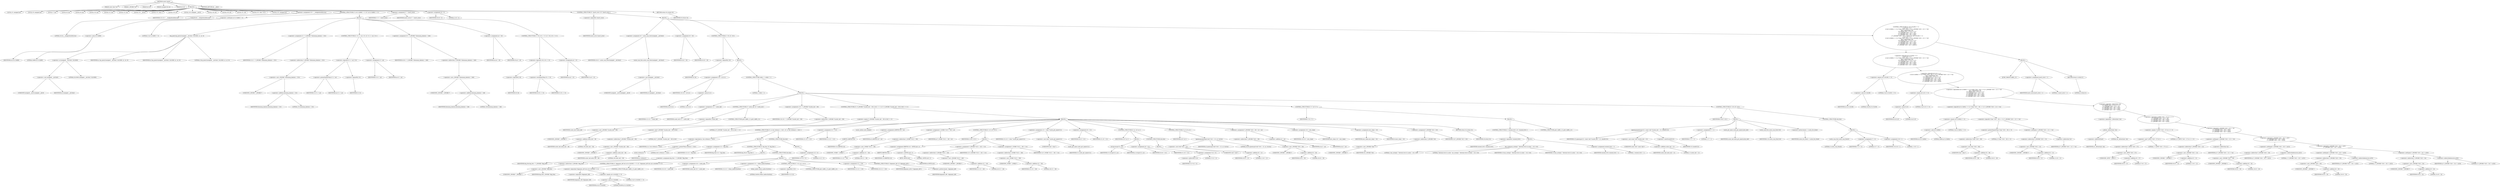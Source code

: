 digraph cache_insert {  
"1000118" [label = "(METHOD,cache_insert)" ]
"1000119" [label = "(PARAM,const char *a1)" ]
"1000120" [label = "(PARAM,_DWORD *a2)" ]
"1000121" [label = "(PARAM,int a3)" ]
"1000122" [label = "(PARAM,unsigned int a4)" ]
"1000123" [label = "(PARAM,int a5)" ]
"1000124" [label = "(BLOCK,,)" ]
"1000125" [label = "(LOCAL,v5: unsigned int)" ]
"1000126" [label = "(LOCAL,v6: unsigned int)" ]
"1000127" [label = "(LOCAL,v7: int)" ]
"1000128" [label = "(LOCAL,v8: int)" ]
"1000129" [label = "(LOCAL,v9: int)" ]
"1000130" [label = "(LOCAL,v10: int)" ]
"1000131" [label = "(LOCAL,v12: int)" ]
"1000132" [label = "(LOCAL,v13: int)" ]
"1000133" [label = "(LOCAL,v14: __int16)" ]
"1000134" [label = "(LOCAL,v15: char *)" ]
"1000135" [label = "(LOCAL,v16: int)" ]
"1000136" [label = "(LOCAL,v18: unsigned __int16)" ]
"1000137" [label = "(LOCAL,v19: int)" ]
"1000138" [label = "(LOCAL,v20: int)" ]
"1000139" [label = "(LOCAL,v21: int)" ]
"1000140" [label = "(LOCAL,v22: char [ 16 ])" ]
"1000141" [label = "(LOCAL,v23: unsigned int)" ]
"1000142" [label = "(<operator>.assignment,v23 = __readgsdword(0x14u))" ]
"1000143" [label = "(IDENTIFIER,v23,v23 = __readgsdword(0x14u))" ]
"1000144" [label = "(__readgsdword,__readgsdword(0x14u))" ]
"1000145" [label = "(LITERAL,0x14u,__readgsdword(0x14u))" ]
"1000146" [label = "(CONTROL_STRUCTURE,if ( (a5 & 0x980) != 0 ),if ( (a5 & 0x980) != 0 ))" ]
"1000147" [label = "(<operator>.notEquals,(a5 & 0x980) != 0)" ]
"1000148" [label = "(<operator>.and,a5 & 0x980)" ]
"1000149" [label = "(IDENTIFIER,a5,a5 & 0x980)" ]
"1000150" [label = "(LITERAL,0x980,a5 & 0x980)" ]
"1000151" [label = "(LITERAL,0,(a5 & 0x980) != 0)" ]
"1000152" [label = "(BLOCK,,)" ]
"1000153" [label = "(log_query,log_query((unsigned __int16)a5 | 0x10000, a1, a2, 0))" ]
"1000154" [label = "(<operator>.or,(unsigned __int16)a5 | 0x10000)" ]
"1000155" [label = "(<operator>.cast,(unsigned __int16)a5)" ]
"1000156" [label = "(UNKNOWN,unsigned __int16,unsigned __int16)" ]
"1000157" [label = "(IDENTIFIER,a5,(unsigned __int16)a5)" ]
"1000158" [label = "(LITERAL,0x10000,(unsigned __int16)a5 | 0x10000)" ]
"1000159" [label = "(IDENTIFIER,a1,log_query((unsigned __int16)a5 | 0x10000, a1, a2, 0))" ]
"1000160" [label = "(IDENTIFIER,a2,log_query((unsigned __int16)a5 | 0x10000, a1, a2, 0))" ]
"1000161" [label = "(LITERAL,0,log_query((unsigned __int16)a5 | 0x10000, a1, a2, 0))" ]
"1000162" [label = "(<operator>.assignment,v5 = *(_DWORD *)(dnsmasq_daemon + 252))" ]
"1000163" [label = "(IDENTIFIER,v5,v5 = *(_DWORD *)(dnsmasq_daemon + 252))" ]
"1000164" [label = "(<operator>.indirection,*(_DWORD *)(dnsmasq_daemon + 252))" ]
"1000165" [label = "(<operator>.cast,(_DWORD *)(dnsmasq_daemon + 252))" ]
"1000166" [label = "(UNKNOWN,_DWORD *,_DWORD *)" ]
"1000167" [label = "(<operator>.addition,dnsmasq_daemon + 252)" ]
"1000168" [label = "(IDENTIFIER,dnsmasq_daemon,dnsmasq_daemon + 252)" ]
"1000169" [label = "(LITERAL,252,dnsmasq_daemon + 252)" ]
"1000170" [label = "(CONTROL_STRUCTURE,if ( v5 >= a4 || !v5 ),if ( v5 >= a4 || !v5 ))" ]
"1000171" [label = "(<operator>.logicalOr,v5 >= a4 || !v5)" ]
"1000172" [label = "(<operator>.greaterEqualsThan,v5 >= a4)" ]
"1000173" [label = "(IDENTIFIER,v5,v5 >= a4)" ]
"1000174" [label = "(IDENTIFIER,a4,v5 >= a4)" ]
"1000175" [label = "(<operator>.logicalNot,!v5)" ]
"1000176" [label = "(IDENTIFIER,v5,!v5)" ]
"1000177" [label = "(<operator>.assignment,v5 = a4)" ]
"1000178" [label = "(IDENTIFIER,v5,v5 = a4)" ]
"1000179" [label = "(IDENTIFIER,a4,v5 = a4)" ]
"1000180" [label = "(<operator>.assignment,v6 = *(_DWORD *)(dnsmasq_daemon + 248))" ]
"1000181" [label = "(IDENTIFIER,v6,v6 = *(_DWORD *)(dnsmasq_daemon + 248))" ]
"1000182" [label = "(<operator>.indirection,*(_DWORD *)(dnsmasq_daemon + 248))" ]
"1000183" [label = "(<operator>.cast,(_DWORD *)(dnsmasq_daemon + 248))" ]
"1000184" [label = "(UNKNOWN,_DWORD *,_DWORD *)" ]
"1000185" [label = "(<operator>.addition,dnsmasq_daemon + 248)" ]
"1000186" [label = "(IDENTIFIER,dnsmasq_daemon,dnsmasq_daemon + 248)" ]
"1000187" [label = "(LITERAL,248,dnsmasq_daemon + 248)" ]
"1000188" [label = "(<operator>.assignment,a4 = v6)" ]
"1000189" [label = "(IDENTIFIER,a4,a4 = v6)" ]
"1000190" [label = "(IDENTIFIER,v6,a4 = v6)" ]
"1000191" [label = "(CONTROL_STRUCTURE,if ( !v6 || v6 <= v5 ),if ( !v6 || v6 <= v5 ))" ]
"1000192" [label = "(<operator>.logicalOr,!v6 || v6 <= v5)" ]
"1000193" [label = "(<operator>.logicalNot,!v6)" ]
"1000194" [label = "(IDENTIFIER,v6,!v6)" ]
"1000195" [label = "(<operator>.lessEqualsThan,v6 <= v5)" ]
"1000196" [label = "(IDENTIFIER,v6,v6 <= v5)" ]
"1000197" [label = "(IDENTIFIER,v5,v6 <= v5)" ]
"1000198" [label = "(<operator>.assignment,a4 = v5)" ]
"1000199" [label = "(IDENTIFIER,a4,a4 = v5)" ]
"1000200" [label = "(IDENTIFIER,v5,a4 = v5)" ]
"1000201" [label = "(<operator>.assignment,v7 = insert_error)" ]
"1000202" [label = "(IDENTIFIER,v7,v7 = insert_error)" ]
"1000203" [label = "(IDENTIFIER,insert_error,v7 = insert_error)" ]
"1000204" [label = "(<operator>.assignment,v8 = 0)" ]
"1000205" [label = "(IDENTIFIER,v8,v8 = 0)" ]
"1000206" [label = "(LITERAL,0,v8 = 0)" ]
"1000207" [label = "(CONTROL_STRUCTURE,if ( !insert_error ),if ( !insert_error ))" ]
"1000208" [label = "(<operator>.logicalNot,!insert_error)" ]
"1000209" [label = "(IDENTIFIER,insert_error,!insert_error)" ]
"1000210" [label = "(BLOCK,,)" ]
"1000211" [label = "(<operator>.assignment,v9 = cache_scan_free((unsigned __int16)a5))" ]
"1000212" [label = "(IDENTIFIER,v9,v9 = cache_scan_free((unsigned __int16)a5))" ]
"1000213" [label = "(cache_scan_free,cache_scan_free((unsigned __int16)a5))" ]
"1000214" [label = "(<operator>.cast,(unsigned __int16)a5)" ]
"1000215" [label = "(UNKNOWN,unsigned __int16,unsigned __int16)" ]
"1000216" [label = "(IDENTIFIER,a5,(unsigned __int16)a5)" ]
"1000217" [label = "(<operator>.assignment,v8 = v9)" ]
"1000218" [label = "(IDENTIFIER,v8,v8 = v9)" ]
"1000219" [label = "(IDENTIFIER,v9,v8 = v9)" ]
"1000220" [label = "(CONTROL_STRUCTURE,if ( !v9 ),if ( !v9 ))" ]
"1000221" [label = "(<operator>.logicalNot,!v9)" ]
"1000222" [label = "(IDENTIFIER,v9,!v9)" ]
"1000223" [label = "(BLOCK,,)" ]
"1000224" [label = "(<operator>.assignment,v19 = a5 & 4)" ]
"1000225" [label = "(IDENTIFIER,v19,v19 = a5 & 4)" ]
"1000226" [label = "(<operator>.and,a5 & 4)" ]
"1000227" [label = "(IDENTIFIER,a5,a5 & 4)" ]
"1000228" [label = "(LITERAL,4,a5 & 4)" ]
"1000229" [label = "(CONTROL_STRUCTURE,while ( 1 ),while ( 1 ))" ]
"1000230" [label = "(LITERAL,1,while ( 1 ))" ]
"1000231" [label = "(BLOCK,,)" ]
"1000232" [label = "(<operator>.assignment,v12 = cache_tail)" ]
"1000233" [label = "(IDENTIFIER,v12,v12 = cache_tail)" ]
"1000234" [label = "(IDENTIFIER,cache_tail,v12 = cache_tail)" ]
"1000235" [label = "(CONTROL_STRUCTURE,if ( !cache_tail ),if ( !cache_tail ))" ]
"1000236" [label = "(<operator>.logicalNot,!cache_tail)" ]
"1000237" [label = "(IDENTIFIER,cache_tail,!cache_tail)" ]
"1000238" [label = "(CONTROL_STRUCTURE,goto LABEL_22;,goto LABEL_22;)" ]
"1000239" [label = "(<operator>.assignment,v18 = *(_DWORD *)(cache_tail + 36))" ]
"1000240" [label = "(IDENTIFIER,v18,v18 = *(_DWORD *)(cache_tail + 36))" ]
"1000241" [label = "(<operator>.indirection,*(_DWORD *)(cache_tail + 36))" ]
"1000242" [label = "(<operator>.cast,(_DWORD *)(cache_tail + 36))" ]
"1000243" [label = "(UNKNOWN,_DWORD *,_DWORD *)" ]
"1000244" [label = "(<operator>.addition,cache_tail + 36)" ]
"1000245" [label = "(IDENTIFIER,cache_tail,cache_tail + 36)" ]
"1000246" [label = "(LITERAL,36,cache_tail + 36)" ]
"1000247" [label = "(CONTROL_STRUCTURE,if ( (*(_DWORD *)(cache_tail + 36) & 0xC) == 0 ),if ( (*(_DWORD *)(cache_tail + 36) & 0xC) == 0 ))" ]
"1000248" [label = "(<operator>.equals,(*(_DWORD *)(cache_tail + 36) & 0xC) == 0)" ]
"1000249" [label = "(<operator>.and,*(_DWORD *)(cache_tail + 36) & 0xC)" ]
"1000250" [label = "(<operator>.indirection,*(_DWORD *)(cache_tail + 36))" ]
"1000251" [label = "(<operator>.cast,(_DWORD *)(cache_tail + 36))" ]
"1000252" [label = "(UNKNOWN,_DWORD *,_DWORD *)" ]
"1000253" [label = "(<operator>.addition,cache_tail + 36)" ]
"1000254" [label = "(IDENTIFIER,cache_tail,cache_tail + 36)" ]
"1000255" [label = "(LITERAL,36,cache_tail + 36)" ]
"1000256" [label = "(LITERAL,0xC,*(_DWORD *)(cache_tail + 36) & 0xC)" ]
"1000257" [label = "(LITERAL,0,(*(_DWORD *)(cache_tail + 36) & 0xC) == 0)" ]
"1000258" [label = "(BLOCK,,)" ]
"1000259" [label = "(CONTROL_STRUCTURE,if ( a1 && strlen(a1) > 0x31 ),if ( a1 && strlen(a1) > 0x31 ))" ]
"1000260" [label = "(<operator>.logicalAnd,a1 && strlen(a1) > 0x31)" ]
"1000261" [label = "(IDENTIFIER,a1,a1 && strlen(a1) > 0x31)" ]
"1000262" [label = "(<operator>.greaterThan,strlen(a1) > 0x31)" ]
"1000263" [label = "(strlen,strlen(a1))" ]
"1000264" [label = "(IDENTIFIER,a1,strlen(a1))" ]
"1000265" [label = "(LITERAL,0x31,strlen(a1) > 0x31)" ]
"1000266" [label = "(BLOCK,,)" ]
"1000267" [label = "(<operator>.assignment,v13 = big_free)" ]
"1000268" [label = "(IDENTIFIER,v13,v13 = big_free)" ]
"1000269" [label = "(IDENTIFIER,big_free,v13 = big_free)" ]
"1000270" [label = "(CONTROL_STRUCTURE,if ( big_free ),if ( big_free ))" ]
"1000271" [label = "(IDENTIFIER,big_free,if ( big_free ))" ]
"1000272" [label = "(BLOCK,,)" ]
"1000273" [label = "(<operator>.assignment,big_free = *(_DWORD *)big_free)" ]
"1000274" [label = "(IDENTIFIER,big_free,big_free = *(_DWORD *)big_free)" ]
"1000275" [label = "(<operator>.indirection,*(_DWORD *)big_free)" ]
"1000276" [label = "(<operator>.cast,(_DWORD *)big_free)" ]
"1000277" [label = "(UNKNOWN,_DWORD *,_DWORD *)" ]
"1000278" [label = "(IDENTIFIER,big_free,(_DWORD *)big_free)" ]
"1000279" [label = "(CONTROL_STRUCTURE,else,else)" ]
"1000280" [label = "(BLOCK,,)" ]
"1000281" [label = "(CONTROL_STRUCTURE,if ( !bignames_left && (a5 & 0x5000) == 0 ),if ( !bignames_left && (a5 & 0x5000) == 0 ))" ]
"1000282" [label = "(<operator>.logicalAnd,!bignames_left && (a5 & 0x5000) == 0)" ]
"1000283" [label = "(<operator>.logicalNot,!bignames_left)" ]
"1000284" [label = "(IDENTIFIER,bignames_left,!bignames_left)" ]
"1000285" [label = "(<operator>.equals,(a5 & 0x5000) == 0)" ]
"1000286" [label = "(<operator>.and,a5 & 0x5000)" ]
"1000287" [label = "(IDENTIFIER,a5,a5 & 0x5000)" ]
"1000288" [label = "(LITERAL,0x5000,a5 & 0x5000)" ]
"1000289" [label = "(LITERAL,0,(a5 & 0x5000) == 0)" ]
"1000290" [label = "(CONTROL_STRUCTURE,goto LABEL_22;,goto LABEL_22;)" ]
"1000291" [label = "(<operator>.assignment,v20 = cache_tail)" ]
"1000292" [label = "(IDENTIFIER,v20,v20 = cache_tail)" ]
"1000293" [label = "(IDENTIFIER,cache_tail,v20 = cache_tail)" ]
"1000294" [label = "(<operator>.assignment,v13 = whine_malloc(0x404u))" ]
"1000295" [label = "(IDENTIFIER,v13,v13 = whine_malloc(0x404u))" ]
"1000296" [label = "(whine_malloc,whine_malloc(0x404u))" ]
"1000297" [label = "(LITERAL,0x404u,whine_malloc(0x404u))" ]
"1000298" [label = "(CONTROL_STRUCTURE,if ( !v13 ),if ( !v13 ))" ]
"1000299" [label = "(<operator>.logicalNot,!v13)" ]
"1000300" [label = "(IDENTIFIER,v13,!v13)" ]
"1000301" [label = "(CONTROL_STRUCTURE,goto LABEL_22;,goto LABEL_22;)" ]
"1000302" [label = "(<operator>.assignment,v12 = v20)" ]
"1000303" [label = "(IDENTIFIER,v12,v12 = v20)" ]
"1000304" [label = "(IDENTIFIER,v20,v12 = v20)" ]
"1000305" [label = "(CONTROL_STRUCTURE,if ( bignames_left ),if ( bignames_left ))" ]
"1000306" [label = "(IDENTIFIER,bignames_left,if ( bignames_left ))" ]
"1000307" [label = "(<operator>.preDecrement,--bignames_left)" ]
"1000308" [label = "(IDENTIFIER,bignames_left,--bignames_left)" ]
"1000309" [label = "(CONTROL_STRUCTURE,else,else)" ]
"1000310" [label = "(BLOCK,,)" ]
"1000311" [label = "(<operator>.assignment,v13 = 0)" ]
"1000312" [label = "(IDENTIFIER,v13,v13 = 0)" ]
"1000313" [label = "(LITERAL,0,v13 = 0)" ]
"1000314" [label = "(<operator>.assignment,v21 = v12)" ]
"1000315" [label = "(IDENTIFIER,v21,v21 = v12)" ]
"1000316" [label = "(IDENTIFIER,v12,v21 = v12)" ]
"1000317" [label = "(cache_unlink,cache_unlink())" ]
"1000318" [label = "(<operator>.assignment,LOBYTE(v14) = a5)" ]
"1000319" [label = "(LOBYTE,LOBYTE(v14))" ]
"1000320" [label = "(IDENTIFIER,v14,LOBYTE(v14))" ]
"1000321" [label = "(IDENTIFIER,a5,LOBYTE(v14) = a5)" ]
"1000322" [label = "(<operator>.assignment,*(_WORD *)(v21 + 36) = a5)" ]
"1000323" [label = "(<operator>.indirection,*(_WORD *)(v21 + 36))" ]
"1000324" [label = "(<operator>.cast,(_WORD *)(v21 + 36))" ]
"1000325" [label = "(UNKNOWN,_WORD *,_WORD *)" ]
"1000326" [label = "(<operator>.addition,v21 + 36)" ]
"1000327" [label = "(IDENTIFIER,v21,v21 + 36)" ]
"1000328" [label = "(LITERAL,36,v21 + 36)" ]
"1000329" [label = "(IDENTIFIER,a5,*(_WORD *)(v21 + 36) = a5)" ]
"1000330" [label = "(CONTROL_STRUCTURE,if ( v13 ),if ( v13 ))" ]
"1000331" [label = "(IDENTIFIER,v13,if ( v13 ))" ]
"1000332" [label = "(BLOCK,,)" ]
"1000333" [label = "(<operator>.assignment,HIBYTE(v14) = BYTE1(a5) | 2)" ]
"1000334" [label = "(HIBYTE,HIBYTE(v14))" ]
"1000335" [label = "(IDENTIFIER,v14,HIBYTE(v14))" ]
"1000336" [label = "(<operator>.or,BYTE1(a5) | 2)" ]
"1000337" [label = "(BYTE1,BYTE1(a5))" ]
"1000338" [label = "(IDENTIFIER,a5,BYTE1(a5))" ]
"1000339" [label = "(LITERAL,2,BYTE1(a5) | 2)" ]
"1000340" [label = "(<operator>.assignment,*(_DWORD *)(v21 + 40) = v13)" ]
"1000341" [label = "(<operator>.indirection,*(_DWORD *)(v21 + 40))" ]
"1000342" [label = "(<operator>.cast,(_DWORD *)(v21 + 40))" ]
"1000343" [label = "(UNKNOWN,_DWORD *,_DWORD *)" ]
"1000344" [label = "(<operator>.addition,v21 + 40)" ]
"1000345" [label = "(IDENTIFIER,v21,v21 + 40)" ]
"1000346" [label = "(LITERAL,40,v21 + 40)" ]
"1000347" [label = "(IDENTIFIER,v13,*(_DWORD *)(v21 + 40) = v13)" ]
"1000348" [label = "(<operator>.assignment,*(_WORD *)(v21 + 36) = v14)" ]
"1000349" [label = "(<operator>.indirection,*(_WORD *)(v21 + 36))" ]
"1000350" [label = "(<operator>.cast,(_WORD *)(v21 + 36))" ]
"1000351" [label = "(UNKNOWN,_WORD *,_WORD *)" ]
"1000352" [label = "(<operator>.addition,v21 + 36)" ]
"1000353" [label = "(IDENTIFIER,v21,v21 + 36)" ]
"1000354" [label = "(LITERAL,36,v21 + 36)" ]
"1000355" [label = "(IDENTIFIER,v14,*(_WORD *)(v21 + 36) = v14)" ]
"1000356" [label = "(<operator>.assignment,v15 = (char *)cache_get_name(v21))" ]
"1000357" [label = "(IDENTIFIER,v15,v15 = (char *)cache_get_name(v21))" ]
"1000358" [label = "(<operator>.cast,(char *)cache_get_name(v21))" ]
"1000359" [label = "(UNKNOWN,char *,char *)" ]
"1000360" [label = "(cache_get_name,cache_get_name(v21))" ]
"1000361" [label = "(IDENTIFIER,v21,cache_get_name(v21))" ]
"1000362" [label = "(<operator>.assignment,v8 = v21)" ]
"1000363" [label = "(IDENTIFIER,v8,v8 = v21)" ]
"1000364" [label = "(IDENTIFIER,v21,v8 = v21)" ]
"1000365" [label = "(CONTROL_STRUCTURE,if ( a1 ),if ( a1 ))" ]
"1000366" [label = "(IDENTIFIER,a1,if ( a1 ))" ]
"1000367" [label = "(BLOCK,,)" ]
"1000368" [label = "(strcpy,strcpy(v15, a1))" ]
"1000369" [label = "(IDENTIFIER,v15,strcpy(v15, a1))" ]
"1000370" [label = "(IDENTIFIER,a1,strcpy(v15, a1))" ]
"1000371" [label = "(<operator>.assignment,v8 = v21)" ]
"1000372" [label = "(IDENTIFIER,v8,v8 = v21)" ]
"1000373" [label = "(IDENTIFIER,v21,v8 = v21)" ]
"1000374" [label = "(CONTROL_STRUCTURE,else,else)" ]
"1000375" [label = "(BLOCK,,)" ]
"1000376" [label = "(<operator>.assignment,*v15 = 0)" ]
"1000377" [label = "(<operator>.indirection,*v15)" ]
"1000378" [label = "(IDENTIFIER,v15,*v15 = 0)" ]
"1000379" [label = "(LITERAL,0,*v15 = 0)" ]
"1000380" [label = "(CONTROL_STRUCTURE,if ( a2 ),if ( a2 ))" ]
"1000381" [label = "(IDENTIFIER,a2,if ( a2 ))" ]
"1000382" [label = "(qmemcpy,qmemcpy((void *)(v8 + 12), a2, 0x10u))" ]
"1000383" [label = "(<operator>.cast,(void *)(v8 + 12))" ]
"1000384" [label = "(UNKNOWN,void *,void *)" ]
"1000385" [label = "(<operator>.addition,v8 + 12)" ]
"1000386" [label = "(IDENTIFIER,v8,v8 + 12)" ]
"1000387" [label = "(LITERAL,12,v8 + 12)" ]
"1000388" [label = "(IDENTIFIER,a2,qmemcpy((void *)(v8 + 12), a2, 0x10u))" ]
"1000389" [label = "(LITERAL,0x10u,qmemcpy((void *)(v8 + 12), a2, 0x10u))" ]
"1000390" [label = "(<operator>.assignment,*(_DWORD *)(v8 + 28) = a3 + a4)" ]
"1000391" [label = "(<operator>.indirection,*(_DWORD *)(v8 + 28))" ]
"1000392" [label = "(<operator>.cast,(_DWORD *)(v8 + 28))" ]
"1000393" [label = "(UNKNOWN,_DWORD *,_DWORD *)" ]
"1000394" [label = "(<operator>.addition,v8 + 28)" ]
"1000395" [label = "(IDENTIFIER,v8,v8 + 28)" ]
"1000396" [label = "(LITERAL,28,v8 + 28)" ]
"1000397" [label = "(<operator>.addition,a3 + a4)" ]
"1000398" [label = "(IDENTIFIER,a3,a3 + a4)" ]
"1000399" [label = "(IDENTIFIER,a4,a3 + a4)" ]
"1000400" [label = "(<operator>.assignment,v16 = new_chain)" ]
"1000401" [label = "(IDENTIFIER,v16,v16 = new_chain)" ]
"1000402" [label = "(IDENTIFIER,new_chain,v16 = new_chain)" ]
"1000403" [label = "(<operator>.assignment,new_chain = v8)" ]
"1000404" [label = "(IDENTIFIER,new_chain,new_chain = v8)" ]
"1000405" [label = "(IDENTIFIER,v8,new_chain = v8)" ]
"1000406" [label = "(<operator>.assignment,*(_DWORD *)v8 = v16)" ]
"1000407" [label = "(<operator>.indirection,*(_DWORD *)v8)" ]
"1000408" [label = "(<operator>.cast,(_DWORD *)v8)" ]
"1000409" [label = "(UNKNOWN,_DWORD *,_DWORD *)" ]
"1000410" [label = "(IDENTIFIER,v8,(_DWORD *)v8)" ]
"1000411" [label = "(IDENTIFIER,v16,*(_DWORD *)v8 = v16)" ]
"1000412" [label = "(RETURN,return v8;,return v8;)" ]
"1000413" [label = "(IDENTIFIER,v8,return v8;)" ]
"1000414" [label = "(CONTROL_STRUCTURE,if ( v7 ),if ( v7 ))" ]
"1000415" [label = "(IDENTIFIER,v7,if ( v7 ))" ]
"1000416" [label = "(BLOCK,,)" ]
"1000417" [label = "(CONTROL_STRUCTURE,if ( !warned_8161 ),if ( !warned_8161 ))" ]
"1000418" [label = "(<operator>.logicalNot,!warned_8161)" ]
"1000419" [label = "(IDENTIFIER,warned_8161,!warned_8161)" ]
"1000420" [label = "(BLOCK,,)" ]
"1000421" [label = "(my_syslog,my_syslog(3, \"Internal error in cache.\", v10, v10))" ]
"1000422" [label = "(LITERAL,3,my_syslog(3, \"Internal error in cache.\", v10, v10))" ]
"1000423" [label = "(LITERAL,\"Internal error in cache.\",my_syslog(3, \"Internal error in cache.\", v10, v10))" ]
"1000424" [label = "(IDENTIFIER,v10,my_syslog(3, \"Internal error in cache.\", v10, v10))" ]
"1000425" [label = "(IDENTIFIER,v10,my_syslog(3, \"Internal error in cache.\", v10, v10))" ]
"1000426" [label = "(<operator>.assignment,warned_8161 = 1)" ]
"1000427" [label = "(IDENTIFIER,warned_8161,warned_8161 = 1)" ]
"1000428" [label = "(LITERAL,1,warned_8161 = 1)" ]
"1000429" [label = "(CONTROL_STRUCTURE,goto LABEL_22;,goto LABEL_22;)" ]
"1000430" [label = "(CONTROL_STRUCTURE,if ( v19 ),if ( v19 ))" ]
"1000431" [label = "(IDENTIFIER,v19,if ( v19 ))" ]
"1000432" [label = "(BLOCK,,)" ]
"1000433" [label = "(qmemcpy,qmemcpy(v22, (const void *)(cache_tail + 12), sizeof(v22)))" ]
"1000434" [label = "(IDENTIFIER,v22,qmemcpy(v22, (const void *)(cache_tail + 12), sizeof(v22)))" ]
"1000435" [label = "(<operator>.cast,(const void *)(cache_tail + 12))" ]
"1000436" [label = "(UNKNOWN,const void *,const void *)" ]
"1000437" [label = "(<operator>.addition,cache_tail + 12)" ]
"1000438" [label = "(IDENTIFIER,cache_tail,cache_tail + 12)" ]
"1000439" [label = "(LITERAL,12,cache_tail + 12)" ]
"1000440" [label = "(<operator>.sizeOf,sizeof(v22))" ]
"1000441" [label = "(IDENTIFIER,v22,sizeof(v22))" ]
"1000442" [label = "(<operator>.assignment,v7 = 1)" ]
"1000443" [label = "(IDENTIFIER,v7,v7 = 1)" ]
"1000444" [label = "(LITERAL,1,v7 = 1)" ]
"1000445" [label = "(cache_get_name,cache_get_name(cache_tail))" ]
"1000446" [label = "(IDENTIFIER,cache_tail,cache_get_name(cache_tail))" ]
"1000447" [label = "(cache_scan_free,cache_scan_free(v18))" ]
"1000448" [label = "(IDENTIFIER,v18,cache_scan_free(v18))" ]
"1000449" [label = "(<operator>.preIncrement,++cache_live_freed)" ]
"1000450" [label = "(IDENTIFIER,cache_live_freed,++cache_live_freed)" ]
"1000451" [label = "(CONTROL_STRUCTURE,else,else)" ]
"1000452" [label = "(BLOCK,,)" ]
"1000453" [label = "(cache_scan_free,cache_scan_free(0))" ]
"1000454" [label = "(LITERAL,0,cache_scan_free(0))" ]
"1000455" [label = "(<operator>.assignment,v7 = 0)" ]
"1000456" [label = "(IDENTIFIER,v7,v7 = 0)" ]
"1000457" [label = "(LITERAL,0,v7 = 0)" ]
"1000458" [label = "(<operator>.assignment,v19 = 1)" ]
"1000459" [label = "(IDENTIFIER,v19,v19 = 1)" ]
"1000460" [label = "(LITERAL,1,v19 = 1)" ]
"1000461" [label = "(CONTROL_STRUCTURE,if ( (a5 & 0x180) == 0\n      || (a5 & 8) == 0\n      || ((a5 & 0x80u) == 0 || *(char *)(v9 + 36) >= 0 || *(_DWORD *)(v9 + 12) != *a2)\n      && (!_bittest(&a5, 8u)\n       || (*(_BYTE *)(v8 + 37) & 1) == 0\n       || *(_DWORD *)(v8 + 12) != *a2\n       || *(_DWORD *)(v8 + 16) != a2[1]\n       || *(_DWORD *)(v8 + 20) != a2[2]\n       || *(_DWORD *)(v8 + 24) != a2[3]) ),if ( (a5 & 0x180) == 0\n      || (a5 & 8) == 0\n      || ((a5 & 0x80u) == 0 || *(char *)(v9 + 36) >= 0 || *(_DWORD *)(v9 + 12) != *a2)\n      && (!_bittest(&a5, 8u)\n       || (*(_BYTE *)(v8 + 37) & 1) == 0\n       || *(_DWORD *)(v8 + 12) != *a2\n       || *(_DWORD *)(v8 + 16) != a2[1]\n       || *(_DWORD *)(v8 + 20) != a2[2]\n       || *(_DWORD *)(v8 + 24) != a2[3]) ))" ]
"1000462" [label = "(<operator>.logicalOr,(a5 & 0x180) == 0\n      || (a5 & 8) == 0\n      || ((a5 & 0x80u) == 0 || *(char *)(v9 + 36) >= 0 || *(_DWORD *)(v9 + 12) != *a2)\n      && (!_bittest(&a5, 8u)\n       || (*(_BYTE *)(v8 + 37) & 1) == 0\n       || *(_DWORD *)(v8 + 12) != *a2\n       || *(_DWORD *)(v8 + 16) != a2[1]\n       || *(_DWORD *)(v8 + 20) != a2[2]\n       || *(_DWORD *)(v8 + 24) != a2[3]))" ]
"1000463" [label = "(<operator>.equals,(a5 & 0x180) == 0)" ]
"1000464" [label = "(<operator>.and,a5 & 0x180)" ]
"1000465" [label = "(IDENTIFIER,a5,a5 & 0x180)" ]
"1000466" [label = "(LITERAL,0x180,a5 & 0x180)" ]
"1000467" [label = "(LITERAL,0,(a5 & 0x180) == 0)" ]
"1000468" [label = "(<operator>.logicalOr,(a5 & 8) == 0\n      || ((a5 & 0x80u) == 0 || *(char *)(v9 + 36) >= 0 || *(_DWORD *)(v9 + 12) != *a2)\n      && (!_bittest(&a5, 8u)\n       || (*(_BYTE *)(v8 + 37) & 1) == 0\n       || *(_DWORD *)(v8 + 12) != *a2\n       || *(_DWORD *)(v8 + 16) != a2[1]\n       || *(_DWORD *)(v8 + 20) != a2[2]\n       || *(_DWORD *)(v8 + 24) != a2[3]))" ]
"1000469" [label = "(<operator>.equals,(a5 & 8) == 0)" ]
"1000470" [label = "(<operator>.and,a5 & 8)" ]
"1000471" [label = "(IDENTIFIER,a5,a5 & 8)" ]
"1000472" [label = "(LITERAL,8,a5 & 8)" ]
"1000473" [label = "(LITERAL,0,(a5 & 8) == 0)" ]
"1000474" [label = "(<operator>.logicalAnd,((a5 & 0x80u) == 0 || *(char *)(v9 + 36) >= 0 || *(_DWORD *)(v9 + 12) != *a2)\n      && (!_bittest(&a5, 8u)\n       || (*(_BYTE *)(v8 + 37) & 1) == 0\n       || *(_DWORD *)(v8 + 12) != *a2\n       || *(_DWORD *)(v8 + 16) != a2[1]\n       || *(_DWORD *)(v8 + 20) != a2[2]\n       || *(_DWORD *)(v8 + 24) != a2[3]))" ]
"1000475" [label = "(<operator>.logicalOr,(a5 & 0x80u) == 0 || *(char *)(v9 + 36) >= 0 || *(_DWORD *)(v9 + 12) != *a2)" ]
"1000476" [label = "(<operator>.equals,(a5 & 0x80u) == 0)" ]
"1000477" [label = "(<operator>.and,a5 & 0x80u)" ]
"1000478" [label = "(IDENTIFIER,a5,a5 & 0x80u)" ]
"1000479" [label = "(LITERAL,0x80u,a5 & 0x80u)" ]
"1000480" [label = "(LITERAL,0,(a5 & 0x80u) == 0)" ]
"1000481" [label = "(<operator>.logicalOr,*(char *)(v9 + 36) >= 0 || *(_DWORD *)(v9 + 12) != *a2)" ]
"1000482" [label = "(<operator>.greaterEqualsThan,*(char *)(v9 + 36) >= 0)" ]
"1000483" [label = "(<operator>.indirection,*(char *)(v9 + 36))" ]
"1000484" [label = "(<operator>.cast,(char *)(v9 + 36))" ]
"1000485" [label = "(UNKNOWN,char *,char *)" ]
"1000486" [label = "(<operator>.addition,v9 + 36)" ]
"1000487" [label = "(IDENTIFIER,v9,v9 + 36)" ]
"1000488" [label = "(LITERAL,36,v9 + 36)" ]
"1000489" [label = "(LITERAL,0,*(char *)(v9 + 36) >= 0)" ]
"1000490" [label = "(<operator>.notEquals,*(_DWORD *)(v9 + 12) != *a2)" ]
"1000491" [label = "(<operator>.indirection,*(_DWORD *)(v9 + 12))" ]
"1000492" [label = "(<operator>.cast,(_DWORD *)(v9 + 12))" ]
"1000493" [label = "(UNKNOWN,_DWORD *,_DWORD *)" ]
"1000494" [label = "(<operator>.addition,v9 + 12)" ]
"1000495" [label = "(IDENTIFIER,v9,v9 + 12)" ]
"1000496" [label = "(LITERAL,12,v9 + 12)" ]
"1000497" [label = "(<operator>.indirection,*a2)" ]
"1000498" [label = "(IDENTIFIER,a2,*(_DWORD *)(v9 + 12) != *a2)" ]
"1000499" [label = "(<operator>.logicalOr,!_bittest(&a5, 8u)\n       || (*(_BYTE *)(v8 + 37) & 1) == 0\n       || *(_DWORD *)(v8 + 12) != *a2\n       || *(_DWORD *)(v8 + 16) != a2[1]\n       || *(_DWORD *)(v8 + 20) != a2[2]\n       || *(_DWORD *)(v8 + 24) != a2[3])" ]
"1000500" [label = "(<operator>.logicalNot,!_bittest(&a5, 8u))" ]
"1000501" [label = "(_bittest,_bittest(&a5, 8u))" ]
"1000502" [label = "(<operator>.addressOf,&a5)" ]
"1000503" [label = "(IDENTIFIER,a5,_bittest(&a5, 8u))" ]
"1000504" [label = "(LITERAL,8u,_bittest(&a5, 8u))" ]
"1000505" [label = "(<operator>.logicalOr,(*(_BYTE *)(v8 + 37) & 1) == 0\n       || *(_DWORD *)(v8 + 12) != *a2\n       || *(_DWORD *)(v8 + 16) != a2[1]\n       || *(_DWORD *)(v8 + 20) != a2[2]\n       || *(_DWORD *)(v8 + 24) != a2[3])" ]
"1000506" [label = "(<operator>.equals,(*(_BYTE *)(v8 + 37) & 1) == 0)" ]
"1000507" [label = "(<operator>.and,*(_BYTE *)(v8 + 37) & 1)" ]
"1000508" [label = "(<operator>.indirection,*(_BYTE *)(v8 + 37))" ]
"1000509" [label = "(<operator>.cast,(_BYTE *)(v8 + 37))" ]
"1000510" [label = "(UNKNOWN,_BYTE *,_BYTE *)" ]
"1000511" [label = "(<operator>.addition,v8 + 37)" ]
"1000512" [label = "(IDENTIFIER,v8,v8 + 37)" ]
"1000513" [label = "(LITERAL,37,v8 + 37)" ]
"1000514" [label = "(LITERAL,1,*(_BYTE *)(v8 + 37) & 1)" ]
"1000515" [label = "(LITERAL,0,(*(_BYTE *)(v8 + 37) & 1) == 0)" ]
"1000516" [label = "(<operator>.logicalOr,*(_DWORD *)(v8 + 12) != *a2\n       || *(_DWORD *)(v8 + 16) != a2[1]\n       || *(_DWORD *)(v8 + 20) != a2[2]\n       || *(_DWORD *)(v8 + 24) != a2[3])" ]
"1000517" [label = "(<operator>.notEquals,*(_DWORD *)(v8 + 12) != *a2)" ]
"1000518" [label = "(<operator>.indirection,*(_DWORD *)(v8 + 12))" ]
"1000519" [label = "(<operator>.cast,(_DWORD *)(v8 + 12))" ]
"1000520" [label = "(UNKNOWN,_DWORD *,_DWORD *)" ]
"1000521" [label = "(<operator>.addition,v8 + 12)" ]
"1000522" [label = "(IDENTIFIER,v8,v8 + 12)" ]
"1000523" [label = "(LITERAL,12,v8 + 12)" ]
"1000524" [label = "(<operator>.indirection,*a2)" ]
"1000525" [label = "(IDENTIFIER,a2,*(_DWORD *)(v8 + 12) != *a2)" ]
"1000526" [label = "(<operator>.logicalOr,*(_DWORD *)(v8 + 16) != a2[1]\n       || *(_DWORD *)(v8 + 20) != a2[2]\n       || *(_DWORD *)(v8 + 24) != a2[3])" ]
"1000527" [label = "(<operator>.notEquals,*(_DWORD *)(v8 + 16) != a2[1])" ]
"1000528" [label = "(<operator>.indirection,*(_DWORD *)(v8 + 16))" ]
"1000529" [label = "(<operator>.cast,(_DWORD *)(v8 + 16))" ]
"1000530" [label = "(UNKNOWN,_DWORD *,_DWORD *)" ]
"1000531" [label = "(<operator>.addition,v8 + 16)" ]
"1000532" [label = "(IDENTIFIER,v8,v8 + 16)" ]
"1000533" [label = "(LITERAL,16,v8 + 16)" ]
"1000534" [label = "(<operator>.indirectIndexAccess,a2[1])" ]
"1000535" [label = "(IDENTIFIER,a2,*(_DWORD *)(v8 + 16) != a2[1])" ]
"1000536" [label = "(LITERAL,1,*(_DWORD *)(v8 + 16) != a2[1])" ]
"1000537" [label = "(<operator>.logicalOr,*(_DWORD *)(v8 + 20) != a2[2]\n       || *(_DWORD *)(v8 + 24) != a2[3])" ]
"1000538" [label = "(<operator>.notEquals,*(_DWORD *)(v8 + 20) != a2[2])" ]
"1000539" [label = "(<operator>.indirection,*(_DWORD *)(v8 + 20))" ]
"1000540" [label = "(<operator>.cast,(_DWORD *)(v8 + 20))" ]
"1000541" [label = "(UNKNOWN,_DWORD *,_DWORD *)" ]
"1000542" [label = "(<operator>.addition,v8 + 20)" ]
"1000543" [label = "(IDENTIFIER,v8,v8 + 20)" ]
"1000544" [label = "(LITERAL,20,v8 + 20)" ]
"1000545" [label = "(<operator>.indirectIndexAccess,a2[2])" ]
"1000546" [label = "(IDENTIFIER,a2,*(_DWORD *)(v8 + 20) != a2[2])" ]
"1000547" [label = "(LITERAL,2,*(_DWORD *)(v8 + 20) != a2[2])" ]
"1000548" [label = "(<operator>.notEquals,*(_DWORD *)(v8 + 24) != a2[3])" ]
"1000549" [label = "(<operator>.indirection,*(_DWORD *)(v8 + 24))" ]
"1000550" [label = "(<operator>.cast,(_DWORD *)(v8 + 24))" ]
"1000551" [label = "(UNKNOWN,_DWORD *,_DWORD *)" ]
"1000552" [label = "(<operator>.addition,v8 + 24)" ]
"1000553" [label = "(IDENTIFIER,v8,v8 + 24)" ]
"1000554" [label = "(LITERAL,24,v8 + 24)" ]
"1000555" [label = "(<operator>.indirectIndexAccess,a2[3])" ]
"1000556" [label = "(IDENTIFIER,a2,*(_DWORD *)(v8 + 24) != a2[3])" ]
"1000557" [label = "(LITERAL,3,*(_DWORD *)(v8 + 24) != a2[3])" ]
"1000558" [label = "(BLOCK,,)" ]
"1000559" [label = "(JUMP_TARGET,LABEL_22)" ]
"1000560" [label = "(<operator>.assignment,insert_error = 1)" ]
"1000561" [label = "(IDENTIFIER,insert_error,insert_error = 1)" ]
"1000562" [label = "(LITERAL,1,insert_error = 1)" ]
"1000563" [label = "(RETURN,return 0;,return 0;)" ]
"1000564" [label = "(LITERAL,0,return 0;)" ]
"1000565" [label = "(RETURN,return v8;,return v8;)" ]
"1000566" [label = "(IDENTIFIER,v8,return v8;)" ]
"1000567" [label = "(METHOD_RETURN,int __cdecl)" ]
  "1000118" -> "1000119" 
  "1000118" -> "1000120" 
  "1000118" -> "1000121" 
  "1000118" -> "1000122" 
  "1000118" -> "1000123" 
  "1000118" -> "1000124" 
  "1000118" -> "1000567" 
  "1000124" -> "1000125" 
  "1000124" -> "1000126" 
  "1000124" -> "1000127" 
  "1000124" -> "1000128" 
  "1000124" -> "1000129" 
  "1000124" -> "1000130" 
  "1000124" -> "1000131" 
  "1000124" -> "1000132" 
  "1000124" -> "1000133" 
  "1000124" -> "1000134" 
  "1000124" -> "1000135" 
  "1000124" -> "1000136" 
  "1000124" -> "1000137" 
  "1000124" -> "1000138" 
  "1000124" -> "1000139" 
  "1000124" -> "1000140" 
  "1000124" -> "1000141" 
  "1000124" -> "1000142" 
  "1000124" -> "1000146" 
  "1000124" -> "1000201" 
  "1000124" -> "1000204" 
  "1000124" -> "1000207" 
  "1000124" -> "1000565" 
  "1000142" -> "1000143" 
  "1000142" -> "1000144" 
  "1000144" -> "1000145" 
  "1000146" -> "1000147" 
  "1000146" -> "1000152" 
  "1000147" -> "1000148" 
  "1000147" -> "1000151" 
  "1000148" -> "1000149" 
  "1000148" -> "1000150" 
  "1000152" -> "1000153" 
  "1000152" -> "1000162" 
  "1000152" -> "1000170" 
  "1000152" -> "1000180" 
  "1000152" -> "1000188" 
  "1000152" -> "1000191" 
  "1000153" -> "1000154" 
  "1000153" -> "1000159" 
  "1000153" -> "1000160" 
  "1000153" -> "1000161" 
  "1000154" -> "1000155" 
  "1000154" -> "1000158" 
  "1000155" -> "1000156" 
  "1000155" -> "1000157" 
  "1000162" -> "1000163" 
  "1000162" -> "1000164" 
  "1000164" -> "1000165" 
  "1000165" -> "1000166" 
  "1000165" -> "1000167" 
  "1000167" -> "1000168" 
  "1000167" -> "1000169" 
  "1000170" -> "1000171" 
  "1000170" -> "1000177" 
  "1000171" -> "1000172" 
  "1000171" -> "1000175" 
  "1000172" -> "1000173" 
  "1000172" -> "1000174" 
  "1000175" -> "1000176" 
  "1000177" -> "1000178" 
  "1000177" -> "1000179" 
  "1000180" -> "1000181" 
  "1000180" -> "1000182" 
  "1000182" -> "1000183" 
  "1000183" -> "1000184" 
  "1000183" -> "1000185" 
  "1000185" -> "1000186" 
  "1000185" -> "1000187" 
  "1000188" -> "1000189" 
  "1000188" -> "1000190" 
  "1000191" -> "1000192" 
  "1000191" -> "1000198" 
  "1000192" -> "1000193" 
  "1000192" -> "1000195" 
  "1000193" -> "1000194" 
  "1000195" -> "1000196" 
  "1000195" -> "1000197" 
  "1000198" -> "1000199" 
  "1000198" -> "1000200" 
  "1000201" -> "1000202" 
  "1000201" -> "1000203" 
  "1000204" -> "1000205" 
  "1000204" -> "1000206" 
  "1000207" -> "1000208" 
  "1000207" -> "1000210" 
  "1000208" -> "1000209" 
  "1000210" -> "1000211" 
  "1000210" -> "1000217" 
  "1000210" -> "1000220" 
  "1000210" -> "1000461" 
  "1000211" -> "1000212" 
  "1000211" -> "1000213" 
  "1000213" -> "1000214" 
  "1000214" -> "1000215" 
  "1000214" -> "1000216" 
  "1000217" -> "1000218" 
  "1000217" -> "1000219" 
  "1000220" -> "1000221" 
  "1000220" -> "1000223" 
  "1000221" -> "1000222" 
  "1000223" -> "1000224" 
  "1000223" -> "1000229" 
  "1000224" -> "1000225" 
  "1000224" -> "1000226" 
  "1000226" -> "1000227" 
  "1000226" -> "1000228" 
  "1000229" -> "1000230" 
  "1000229" -> "1000231" 
  "1000231" -> "1000232" 
  "1000231" -> "1000235" 
  "1000231" -> "1000239" 
  "1000231" -> "1000247" 
  "1000231" -> "1000414" 
  "1000231" -> "1000430" 
  "1000232" -> "1000233" 
  "1000232" -> "1000234" 
  "1000235" -> "1000236" 
  "1000235" -> "1000238" 
  "1000236" -> "1000237" 
  "1000239" -> "1000240" 
  "1000239" -> "1000241" 
  "1000241" -> "1000242" 
  "1000242" -> "1000243" 
  "1000242" -> "1000244" 
  "1000244" -> "1000245" 
  "1000244" -> "1000246" 
  "1000247" -> "1000248" 
  "1000247" -> "1000258" 
  "1000248" -> "1000249" 
  "1000248" -> "1000257" 
  "1000249" -> "1000250" 
  "1000249" -> "1000256" 
  "1000250" -> "1000251" 
  "1000251" -> "1000252" 
  "1000251" -> "1000253" 
  "1000253" -> "1000254" 
  "1000253" -> "1000255" 
  "1000258" -> "1000259" 
  "1000258" -> "1000314" 
  "1000258" -> "1000317" 
  "1000258" -> "1000318" 
  "1000258" -> "1000322" 
  "1000258" -> "1000330" 
  "1000258" -> "1000356" 
  "1000258" -> "1000362" 
  "1000258" -> "1000365" 
  "1000258" -> "1000380" 
  "1000258" -> "1000390" 
  "1000258" -> "1000400" 
  "1000258" -> "1000403" 
  "1000258" -> "1000406" 
  "1000258" -> "1000412" 
  "1000259" -> "1000260" 
  "1000259" -> "1000266" 
  "1000259" -> "1000309" 
  "1000260" -> "1000261" 
  "1000260" -> "1000262" 
  "1000262" -> "1000263" 
  "1000262" -> "1000265" 
  "1000263" -> "1000264" 
  "1000266" -> "1000267" 
  "1000266" -> "1000270" 
  "1000267" -> "1000268" 
  "1000267" -> "1000269" 
  "1000270" -> "1000271" 
  "1000270" -> "1000272" 
  "1000270" -> "1000279" 
  "1000272" -> "1000273" 
  "1000273" -> "1000274" 
  "1000273" -> "1000275" 
  "1000275" -> "1000276" 
  "1000276" -> "1000277" 
  "1000276" -> "1000278" 
  "1000279" -> "1000280" 
  "1000280" -> "1000281" 
  "1000280" -> "1000291" 
  "1000280" -> "1000294" 
  "1000280" -> "1000298" 
  "1000280" -> "1000302" 
  "1000280" -> "1000305" 
  "1000281" -> "1000282" 
  "1000281" -> "1000290" 
  "1000282" -> "1000283" 
  "1000282" -> "1000285" 
  "1000283" -> "1000284" 
  "1000285" -> "1000286" 
  "1000285" -> "1000289" 
  "1000286" -> "1000287" 
  "1000286" -> "1000288" 
  "1000291" -> "1000292" 
  "1000291" -> "1000293" 
  "1000294" -> "1000295" 
  "1000294" -> "1000296" 
  "1000296" -> "1000297" 
  "1000298" -> "1000299" 
  "1000298" -> "1000301" 
  "1000299" -> "1000300" 
  "1000302" -> "1000303" 
  "1000302" -> "1000304" 
  "1000305" -> "1000306" 
  "1000305" -> "1000307" 
  "1000307" -> "1000308" 
  "1000309" -> "1000310" 
  "1000310" -> "1000311" 
  "1000311" -> "1000312" 
  "1000311" -> "1000313" 
  "1000314" -> "1000315" 
  "1000314" -> "1000316" 
  "1000318" -> "1000319" 
  "1000318" -> "1000321" 
  "1000319" -> "1000320" 
  "1000322" -> "1000323" 
  "1000322" -> "1000329" 
  "1000323" -> "1000324" 
  "1000324" -> "1000325" 
  "1000324" -> "1000326" 
  "1000326" -> "1000327" 
  "1000326" -> "1000328" 
  "1000330" -> "1000331" 
  "1000330" -> "1000332" 
  "1000332" -> "1000333" 
  "1000332" -> "1000340" 
  "1000332" -> "1000348" 
  "1000333" -> "1000334" 
  "1000333" -> "1000336" 
  "1000334" -> "1000335" 
  "1000336" -> "1000337" 
  "1000336" -> "1000339" 
  "1000337" -> "1000338" 
  "1000340" -> "1000341" 
  "1000340" -> "1000347" 
  "1000341" -> "1000342" 
  "1000342" -> "1000343" 
  "1000342" -> "1000344" 
  "1000344" -> "1000345" 
  "1000344" -> "1000346" 
  "1000348" -> "1000349" 
  "1000348" -> "1000355" 
  "1000349" -> "1000350" 
  "1000350" -> "1000351" 
  "1000350" -> "1000352" 
  "1000352" -> "1000353" 
  "1000352" -> "1000354" 
  "1000356" -> "1000357" 
  "1000356" -> "1000358" 
  "1000358" -> "1000359" 
  "1000358" -> "1000360" 
  "1000360" -> "1000361" 
  "1000362" -> "1000363" 
  "1000362" -> "1000364" 
  "1000365" -> "1000366" 
  "1000365" -> "1000367" 
  "1000365" -> "1000374" 
  "1000367" -> "1000368" 
  "1000367" -> "1000371" 
  "1000368" -> "1000369" 
  "1000368" -> "1000370" 
  "1000371" -> "1000372" 
  "1000371" -> "1000373" 
  "1000374" -> "1000375" 
  "1000375" -> "1000376" 
  "1000376" -> "1000377" 
  "1000376" -> "1000379" 
  "1000377" -> "1000378" 
  "1000380" -> "1000381" 
  "1000380" -> "1000382" 
  "1000382" -> "1000383" 
  "1000382" -> "1000388" 
  "1000382" -> "1000389" 
  "1000383" -> "1000384" 
  "1000383" -> "1000385" 
  "1000385" -> "1000386" 
  "1000385" -> "1000387" 
  "1000390" -> "1000391" 
  "1000390" -> "1000397" 
  "1000391" -> "1000392" 
  "1000392" -> "1000393" 
  "1000392" -> "1000394" 
  "1000394" -> "1000395" 
  "1000394" -> "1000396" 
  "1000397" -> "1000398" 
  "1000397" -> "1000399" 
  "1000400" -> "1000401" 
  "1000400" -> "1000402" 
  "1000403" -> "1000404" 
  "1000403" -> "1000405" 
  "1000406" -> "1000407" 
  "1000406" -> "1000411" 
  "1000407" -> "1000408" 
  "1000408" -> "1000409" 
  "1000408" -> "1000410" 
  "1000412" -> "1000413" 
  "1000414" -> "1000415" 
  "1000414" -> "1000416" 
  "1000416" -> "1000417" 
  "1000416" -> "1000429" 
  "1000417" -> "1000418" 
  "1000417" -> "1000420" 
  "1000418" -> "1000419" 
  "1000420" -> "1000421" 
  "1000420" -> "1000426" 
  "1000421" -> "1000422" 
  "1000421" -> "1000423" 
  "1000421" -> "1000424" 
  "1000421" -> "1000425" 
  "1000426" -> "1000427" 
  "1000426" -> "1000428" 
  "1000430" -> "1000431" 
  "1000430" -> "1000432" 
  "1000430" -> "1000451" 
  "1000432" -> "1000433" 
  "1000432" -> "1000442" 
  "1000432" -> "1000445" 
  "1000432" -> "1000447" 
  "1000432" -> "1000449" 
  "1000433" -> "1000434" 
  "1000433" -> "1000435" 
  "1000433" -> "1000440" 
  "1000435" -> "1000436" 
  "1000435" -> "1000437" 
  "1000437" -> "1000438" 
  "1000437" -> "1000439" 
  "1000440" -> "1000441" 
  "1000442" -> "1000443" 
  "1000442" -> "1000444" 
  "1000445" -> "1000446" 
  "1000447" -> "1000448" 
  "1000449" -> "1000450" 
  "1000451" -> "1000452" 
  "1000452" -> "1000453" 
  "1000452" -> "1000455" 
  "1000452" -> "1000458" 
  "1000453" -> "1000454" 
  "1000455" -> "1000456" 
  "1000455" -> "1000457" 
  "1000458" -> "1000459" 
  "1000458" -> "1000460" 
  "1000461" -> "1000462" 
  "1000461" -> "1000558" 
  "1000462" -> "1000463" 
  "1000462" -> "1000468" 
  "1000463" -> "1000464" 
  "1000463" -> "1000467" 
  "1000464" -> "1000465" 
  "1000464" -> "1000466" 
  "1000468" -> "1000469" 
  "1000468" -> "1000474" 
  "1000469" -> "1000470" 
  "1000469" -> "1000473" 
  "1000470" -> "1000471" 
  "1000470" -> "1000472" 
  "1000474" -> "1000475" 
  "1000474" -> "1000499" 
  "1000475" -> "1000476" 
  "1000475" -> "1000481" 
  "1000476" -> "1000477" 
  "1000476" -> "1000480" 
  "1000477" -> "1000478" 
  "1000477" -> "1000479" 
  "1000481" -> "1000482" 
  "1000481" -> "1000490" 
  "1000482" -> "1000483" 
  "1000482" -> "1000489" 
  "1000483" -> "1000484" 
  "1000484" -> "1000485" 
  "1000484" -> "1000486" 
  "1000486" -> "1000487" 
  "1000486" -> "1000488" 
  "1000490" -> "1000491" 
  "1000490" -> "1000497" 
  "1000491" -> "1000492" 
  "1000492" -> "1000493" 
  "1000492" -> "1000494" 
  "1000494" -> "1000495" 
  "1000494" -> "1000496" 
  "1000497" -> "1000498" 
  "1000499" -> "1000500" 
  "1000499" -> "1000505" 
  "1000500" -> "1000501" 
  "1000501" -> "1000502" 
  "1000501" -> "1000504" 
  "1000502" -> "1000503" 
  "1000505" -> "1000506" 
  "1000505" -> "1000516" 
  "1000506" -> "1000507" 
  "1000506" -> "1000515" 
  "1000507" -> "1000508" 
  "1000507" -> "1000514" 
  "1000508" -> "1000509" 
  "1000509" -> "1000510" 
  "1000509" -> "1000511" 
  "1000511" -> "1000512" 
  "1000511" -> "1000513" 
  "1000516" -> "1000517" 
  "1000516" -> "1000526" 
  "1000517" -> "1000518" 
  "1000517" -> "1000524" 
  "1000518" -> "1000519" 
  "1000519" -> "1000520" 
  "1000519" -> "1000521" 
  "1000521" -> "1000522" 
  "1000521" -> "1000523" 
  "1000524" -> "1000525" 
  "1000526" -> "1000527" 
  "1000526" -> "1000537" 
  "1000527" -> "1000528" 
  "1000527" -> "1000534" 
  "1000528" -> "1000529" 
  "1000529" -> "1000530" 
  "1000529" -> "1000531" 
  "1000531" -> "1000532" 
  "1000531" -> "1000533" 
  "1000534" -> "1000535" 
  "1000534" -> "1000536" 
  "1000537" -> "1000538" 
  "1000537" -> "1000548" 
  "1000538" -> "1000539" 
  "1000538" -> "1000545" 
  "1000539" -> "1000540" 
  "1000540" -> "1000541" 
  "1000540" -> "1000542" 
  "1000542" -> "1000543" 
  "1000542" -> "1000544" 
  "1000545" -> "1000546" 
  "1000545" -> "1000547" 
  "1000548" -> "1000549" 
  "1000548" -> "1000555" 
  "1000549" -> "1000550" 
  "1000550" -> "1000551" 
  "1000550" -> "1000552" 
  "1000552" -> "1000553" 
  "1000552" -> "1000554" 
  "1000555" -> "1000556" 
  "1000555" -> "1000557" 
  "1000558" -> "1000559" 
  "1000558" -> "1000560" 
  "1000558" -> "1000563" 
  "1000560" -> "1000561" 
  "1000560" -> "1000562" 
  "1000563" -> "1000564" 
  "1000565" -> "1000566" 
}
